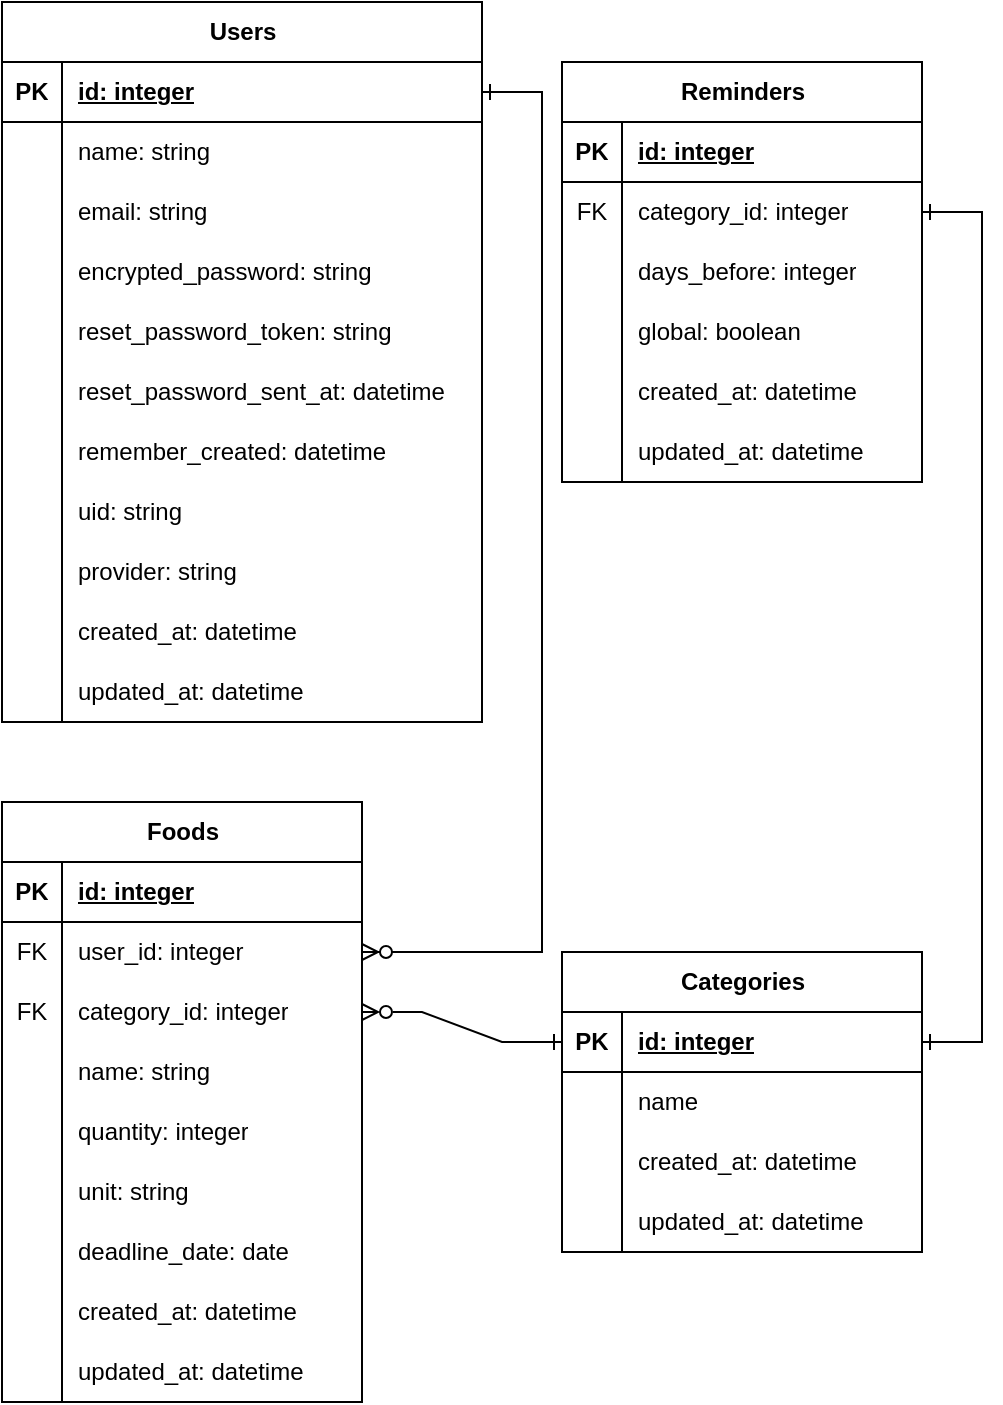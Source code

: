 <mxfile version="27.1.6">
  <diagram name="ページ1" id="H1_bVXL4hFwsLrbUts7x">
    <mxGraphModel dx="512" dy="561" grid="1" gridSize="10" guides="1" tooltips="1" connect="1" arrows="1" fold="1" page="1" pageScale="1" pageWidth="827" pageHeight="1169" math="0" shadow="0">
      <root>
        <mxCell id="0" />
        <mxCell id="1" parent="0" />
        <mxCell id="9xjJMInM0vLjps5JcboT-1" value="Users" style="shape=table;startSize=30;container=1;collapsible=1;childLayout=tableLayout;fixedRows=1;rowLines=0;fontStyle=1;align=center;resizeLast=1;html=1;" vertex="1" parent="1">
          <mxGeometry x="120" y="20" width="240" height="360" as="geometry" />
        </mxCell>
        <mxCell id="9xjJMInM0vLjps5JcboT-2" value="" style="shape=tableRow;horizontal=0;startSize=0;swimlaneHead=0;swimlaneBody=0;fillColor=none;collapsible=0;dropTarget=0;points=[[0,0.5],[1,0.5]];portConstraint=eastwest;top=0;left=0;right=0;bottom=1;" vertex="1" parent="9xjJMInM0vLjps5JcboT-1">
          <mxGeometry y="30" width="240" height="30" as="geometry" />
        </mxCell>
        <mxCell id="9xjJMInM0vLjps5JcboT-3" value="PK" style="shape=partialRectangle;connectable=0;fillColor=none;top=0;left=0;bottom=0;right=0;fontStyle=1;overflow=hidden;whiteSpace=wrap;html=1;" vertex="1" parent="9xjJMInM0vLjps5JcboT-2">
          <mxGeometry width="30" height="30" as="geometry">
            <mxRectangle width="30" height="30" as="alternateBounds" />
          </mxGeometry>
        </mxCell>
        <mxCell id="9xjJMInM0vLjps5JcboT-4" value="&lt;font style=&quot;color: rgb(0, 0, 0);&quot;&gt;id: integer&lt;/font&gt;" style="shape=partialRectangle;connectable=0;fillColor=none;top=0;left=0;bottom=0;right=0;align=left;spacingLeft=6;fontStyle=5;overflow=hidden;whiteSpace=wrap;html=1;" vertex="1" parent="9xjJMInM0vLjps5JcboT-2">
          <mxGeometry x="30" width="210" height="30" as="geometry">
            <mxRectangle width="210" height="30" as="alternateBounds" />
          </mxGeometry>
        </mxCell>
        <mxCell id="9xjJMInM0vLjps5JcboT-5" value="" style="shape=tableRow;horizontal=0;startSize=0;swimlaneHead=0;swimlaneBody=0;fillColor=none;collapsible=0;dropTarget=0;points=[[0,0.5],[1,0.5]];portConstraint=eastwest;top=0;left=0;right=0;bottom=0;" vertex="1" parent="9xjJMInM0vLjps5JcboT-1">
          <mxGeometry y="60" width="240" height="30" as="geometry" />
        </mxCell>
        <mxCell id="9xjJMInM0vLjps5JcboT-6" value="" style="shape=partialRectangle;connectable=0;fillColor=none;top=0;left=0;bottom=0;right=0;editable=1;overflow=hidden;whiteSpace=wrap;html=1;" vertex="1" parent="9xjJMInM0vLjps5JcboT-5">
          <mxGeometry width="30" height="30" as="geometry">
            <mxRectangle width="30" height="30" as="alternateBounds" />
          </mxGeometry>
        </mxCell>
        <mxCell id="9xjJMInM0vLjps5JcboT-7" value="name: string" style="shape=partialRectangle;connectable=0;fillColor=none;top=0;left=0;bottom=0;right=0;align=left;spacingLeft=6;overflow=hidden;whiteSpace=wrap;html=1;" vertex="1" parent="9xjJMInM0vLjps5JcboT-5">
          <mxGeometry x="30" width="210" height="30" as="geometry">
            <mxRectangle width="210" height="30" as="alternateBounds" />
          </mxGeometry>
        </mxCell>
        <mxCell id="9xjJMInM0vLjps5JcboT-8" value="" style="shape=tableRow;horizontal=0;startSize=0;swimlaneHead=0;swimlaneBody=0;fillColor=none;collapsible=0;dropTarget=0;points=[[0,0.5],[1,0.5]];portConstraint=eastwest;top=0;left=0;right=0;bottom=0;" vertex="1" parent="9xjJMInM0vLjps5JcboT-1">
          <mxGeometry y="90" width="240" height="30" as="geometry" />
        </mxCell>
        <mxCell id="9xjJMInM0vLjps5JcboT-9" value="" style="shape=partialRectangle;connectable=0;fillColor=none;top=0;left=0;bottom=0;right=0;editable=1;overflow=hidden;whiteSpace=wrap;html=1;" vertex="1" parent="9xjJMInM0vLjps5JcboT-8">
          <mxGeometry width="30" height="30" as="geometry">
            <mxRectangle width="30" height="30" as="alternateBounds" />
          </mxGeometry>
        </mxCell>
        <mxCell id="9xjJMInM0vLjps5JcboT-10" value="email: string" style="shape=partialRectangle;connectable=0;fillColor=none;top=0;left=0;bottom=0;right=0;align=left;spacingLeft=6;overflow=hidden;whiteSpace=wrap;html=1;" vertex="1" parent="9xjJMInM0vLjps5JcboT-8">
          <mxGeometry x="30" width="210" height="30" as="geometry">
            <mxRectangle width="210" height="30" as="alternateBounds" />
          </mxGeometry>
        </mxCell>
        <mxCell id="9xjJMInM0vLjps5JcboT-11" value="" style="shape=tableRow;horizontal=0;startSize=0;swimlaneHead=0;swimlaneBody=0;fillColor=none;collapsible=0;dropTarget=0;points=[[0,0.5],[1,0.5]];portConstraint=eastwest;top=0;left=0;right=0;bottom=0;" vertex="1" parent="9xjJMInM0vLjps5JcboT-1">
          <mxGeometry y="120" width="240" height="30" as="geometry" />
        </mxCell>
        <mxCell id="9xjJMInM0vLjps5JcboT-12" value="" style="shape=partialRectangle;connectable=0;fillColor=none;top=0;left=0;bottom=0;right=0;editable=1;overflow=hidden;whiteSpace=wrap;html=1;" vertex="1" parent="9xjJMInM0vLjps5JcboT-11">
          <mxGeometry width="30" height="30" as="geometry">
            <mxRectangle width="30" height="30" as="alternateBounds" />
          </mxGeometry>
        </mxCell>
        <mxCell id="9xjJMInM0vLjps5JcboT-13" value="encrypted_password: string" style="shape=partialRectangle;connectable=0;fillColor=none;top=0;left=0;bottom=0;right=0;align=left;spacingLeft=6;overflow=hidden;whiteSpace=wrap;html=1;" vertex="1" parent="9xjJMInM0vLjps5JcboT-11">
          <mxGeometry x="30" width="210" height="30" as="geometry">
            <mxRectangle width="210" height="30" as="alternateBounds" />
          </mxGeometry>
        </mxCell>
        <mxCell id="9xjJMInM0vLjps5JcboT-14" value="" style="shape=tableRow;horizontal=0;startSize=0;swimlaneHead=0;swimlaneBody=0;fillColor=none;collapsible=0;dropTarget=0;points=[[0,0.5],[1,0.5]];portConstraint=eastwest;top=0;left=0;right=0;bottom=0;" vertex="1" parent="9xjJMInM0vLjps5JcboT-1">
          <mxGeometry y="150" width="240" height="30" as="geometry" />
        </mxCell>
        <mxCell id="9xjJMInM0vLjps5JcboT-15" value="" style="shape=partialRectangle;connectable=0;fillColor=none;top=0;left=0;bottom=0;right=0;editable=1;overflow=hidden;whiteSpace=wrap;html=1;" vertex="1" parent="9xjJMInM0vLjps5JcboT-14">
          <mxGeometry width="30" height="30" as="geometry">
            <mxRectangle width="30" height="30" as="alternateBounds" />
          </mxGeometry>
        </mxCell>
        <mxCell id="9xjJMInM0vLjps5JcboT-16" value="&lt;span style=&quot;background-color: transparent; color: light-dark(rgb(0, 0, 0), rgb(255, 255, 255));&quot;&gt;reset_password_token: string&lt;/span&gt;" style="shape=partialRectangle;connectable=0;fillColor=none;top=0;left=0;bottom=0;right=0;align=left;spacingLeft=6;overflow=hidden;whiteSpace=wrap;html=1;" vertex="1" parent="9xjJMInM0vLjps5JcboT-14">
          <mxGeometry x="30" width="210" height="30" as="geometry">
            <mxRectangle width="210" height="30" as="alternateBounds" />
          </mxGeometry>
        </mxCell>
        <mxCell id="9xjJMInM0vLjps5JcboT-19" value="" style="shape=tableRow;horizontal=0;startSize=0;swimlaneHead=0;swimlaneBody=0;fillColor=none;collapsible=0;dropTarget=0;points=[[0,0.5],[1,0.5]];portConstraint=eastwest;top=0;left=0;right=0;bottom=0;" vertex="1" parent="9xjJMInM0vLjps5JcboT-1">
          <mxGeometry y="180" width="240" height="30" as="geometry" />
        </mxCell>
        <mxCell id="9xjJMInM0vLjps5JcboT-20" value="" style="shape=partialRectangle;connectable=0;fillColor=none;top=0;left=0;bottom=0;right=0;editable=1;overflow=hidden;whiteSpace=wrap;html=1;" vertex="1" parent="9xjJMInM0vLjps5JcboT-19">
          <mxGeometry width="30" height="30" as="geometry">
            <mxRectangle width="30" height="30" as="alternateBounds" />
          </mxGeometry>
        </mxCell>
        <mxCell id="9xjJMInM0vLjps5JcboT-21" value="reset_password_sent_at: datetime" style="shape=partialRectangle;connectable=0;fillColor=none;top=0;left=0;bottom=0;right=0;align=left;spacingLeft=6;overflow=hidden;whiteSpace=wrap;html=1;" vertex="1" parent="9xjJMInM0vLjps5JcboT-19">
          <mxGeometry x="30" width="210" height="30" as="geometry">
            <mxRectangle width="210" height="30" as="alternateBounds" />
          </mxGeometry>
        </mxCell>
        <mxCell id="9xjJMInM0vLjps5JcboT-22" value="" style="shape=tableRow;horizontal=0;startSize=0;swimlaneHead=0;swimlaneBody=0;fillColor=none;collapsible=0;dropTarget=0;points=[[0,0.5],[1,0.5]];portConstraint=eastwest;top=0;left=0;right=0;bottom=0;" vertex="1" parent="9xjJMInM0vLjps5JcboT-1">
          <mxGeometry y="210" width="240" height="30" as="geometry" />
        </mxCell>
        <mxCell id="9xjJMInM0vLjps5JcboT-23" value="" style="shape=partialRectangle;connectable=0;fillColor=none;top=0;left=0;bottom=0;right=0;editable=1;overflow=hidden;whiteSpace=wrap;html=1;" vertex="1" parent="9xjJMInM0vLjps5JcboT-22">
          <mxGeometry width="30" height="30" as="geometry">
            <mxRectangle width="30" height="30" as="alternateBounds" />
          </mxGeometry>
        </mxCell>
        <mxCell id="9xjJMInM0vLjps5JcboT-24" value="remember_created: datetime" style="shape=partialRectangle;connectable=0;fillColor=none;top=0;left=0;bottom=0;right=0;align=left;spacingLeft=6;overflow=hidden;whiteSpace=wrap;html=1;" vertex="1" parent="9xjJMInM0vLjps5JcboT-22">
          <mxGeometry x="30" width="210" height="30" as="geometry">
            <mxRectangle width="210" height="30" as="alternateBounds" />
          </mxGeometry>
        </mxCell>
        <mxCell id="9xjJMInM0vLjps5JcboT-130" value="" style="shape=tableRow;horizontal=0;startSize=0;swimlaneHead=0;swimlaneBody=0;fillColor=none;collapsible=0;dropTarget=0;points=[[0,0.5],[1,0.5]];portConstraint=eastwest;top=0;left=0;right=0;bottom=0;" vertex="1" parent="9xjJMInM0vLjps5JcboT-1">
          <mxGeometry y="240" width="240" height="30" as="geometry" />
        </mxCell>
        <mxCell id="9xjJMInM0vLjps5JcboT-131" value="" style="shape=partialRectangle;connectable=0;fillColor=none;top=0;left=0;bottom=0;right=0;editable=1;overflow=hidden;whiteSpace=wrap;html=1;" vertex="1" parent="9xjJMInM0vLjps5JcboT-130">
          <mxGeometry width="30" height="30" as="geometry">
            <mxRectangle width="30" height="30" as="alternateBounds" />
          </mxGeometry>
        </mxCell>
        <mxCell id="9xjJMInM0vLjps5JcboT-132" value="uid: string" style="shape=partialRectangle;connectable=0;fillColor=none;top=0;left=0;bottom=0;right=0;align=left;spacingLeft=6;overflow=hidden;whiteSpace=wrap;html=1;" vertex="1" parent="9xjJMInM0vLjps5JcboT-130">
          <mxGeometry x="30" width="210" height="30" as="geometry">
            <mxRectangle width="210" height="30" as="alternateBounds" />
          </mxGeometry>
        </mxCell>
        <mxCell id="9xjJMInM0vLjps5JcboT-133" value="" style="shape=tableRow;horizontal=0;startSize=0;swimlaneHead=0;swimlaneBody=0;fillColor=none;collapsible=0;dropTarget=0;points=[[0,0.5],[1,0.5]];portConstraint=eastwest;top=0;left=0;right=0;bottom=0;" vertex="1" parent="9xjJMInM0vLjps5JcboT-1">
          <mxGeometry y="270" width="240" height="30" as="geometry" />
        </mxCell>
        <mxCell id="9xjJMInM0vLjps5JcboT-134" value="" style="shape=partialRectangle;connectable=0;fillColor=none;top=0;left=0;bottom=0;right=0;editable=1;overflow=hidden;whiteSpace=wrap;html=1;" vertex="1" parent="9xjJMInM0vLjps5JcboT-133">
          <mxGeometry width="30" height="30" as="geometry">
            <mxRectangle width="30" height="30" as="alternateBounds" />
          </mxGeometry>
        </mxCell>
        <mxCell id="9xjJMInM0vLjps5JcboT-135" value="provider: string" style="shape=partialRectangle;connectable=0;fillColor=none;top=0;left=0;bottom=0;right=0;align=left;spacingLeft=6;overflow=hidden;whiteSpace=wrap;html=1;" vertex="1" parent="9xjJMInM0vLjps5JcboT-133">
          <mxGeometry x="30" width="210" height="30" as="geometry">
            <mxRectangle width="210" height="30" as="alternateBounds" />
          </mxGeometry>
        </mxCell>
        <mxCell id="9xjJMInM0vLjps5JcboT-136" style="edgeStyle=orthogonalEdgeStyle;rounded=0;orthogonalLoop=1;jettySize=auto;html=1;exitX=1;exitY=0.5;exitDx=0;exitDy=0;" edge="1" parent="9xjJMInM0vLjps5JcboT-1" source="9xjJMInM0vLjps5JcboT-130" target="9xjJMInM0vLjps5JcboT-130">
          <mxGeometry relative="1" as="geometry" />
        </mxCell>
        <mxCell id="9xjJMInM0vLjps5JcboT-166" value="" style="shape=tableRow;horizontal=0;startSize=0;swimlaneHead=0;swimlaneBody=0;fillColor=none;collapsible=0;dropTarget=0;points=[[0,0.5],[1,0.5]];portConstraint=eastwest;top=0;left=0;right=0;bottom=0;" vertex="1" parent="9xjJMInM0vLjps5JcboT-1">
          <mxGeometry y="300" width="240" height="30" as="geometry" />
        </mxCell>
        <mxCell id="9xjJMInM0vLjps5JcboT-167" value="" style="shape=partialRectangle;connectable=0;fillColor=none;top=0;left=0;bottom=0;right=0;editable=1;overflow=hidden;whiteSpace=wrap;html=1;" vertex="1" parent="9xjJMInM0vLjps5JcboT-166">
          <mxGeometry width="30" height="30" as="geometry">
            <mxRectangle width="30" height="30" as="alternateBounds" />
          </mxGeometry>
        </mxCell>
        <mxCell id="9xjJMInM0vLjps5JcboT-168" value="created_at: datetime" style="shape=partialRectangle;connectable=0;fillColor=none;top=0;left=0;bottom=0;right=0;align=left;spacingLeft=6;overflow=hidden;whiteSpace=wrap;html=1;" vertex="1" parent="9xjJMInM0vLjps5JcboT-166">
          <mxGeometry x="30" width="210" height="30" as="geometry">
            <mxRectangle width="210" height="30" as="alternateBounds" />
          </mxGeometry>
        </mxCell>
        <mxCell id="9xjJMInM0vLjps5JcboT-169" value="" style="shape=tableRow;horizontal=0;startSize=0;swimlaneHead=0;swimlaneBody=0;fillColor=none;collapsible=0;dropTarget=0;points=[[0,0.5],[1,0.5]];portConstraint=eastwest;top=0;left=0;right=0;bottom=0;" vertex="1" parent="9xjJMInM0vLjps5JcboT-1">
          <mxGeometry y="330" width="240" height="30" as="geometry" />
        </mxCell>
        <mxCell id="9xjJMInM0vLjps5JcboT-170" value="" style="shape=partialRectangle;connectable=0;fillColor=none;top=0;left=0;bottom=0;right=0;editable=1;overflow=hidden;whiteSpace=wrap;html=1;" vertex="1" parent="9xjJMInM0vLjps5JcboT-169">
          <mxGeometry width="30" height="30" as="geometry">
            <mxRectangle width="30" height="30" as="alternateBounds" />
          </mxGeometry>
        </mxCell>
        <mxCell id="9xjJMInM0vLjps5JcboT-171" value="updated_at: datetime" style="shape=partialRectangle;connectable=0;fillColor=none;top=0;left=0;bottom=0;right=0;align=left;spacingLeft=6;overflow=hidden;whiteSpace=wrap;html=1;" vertex="1" parent="9xjJMInM0vLjps5JcboT-169">
          <mxGeometry x="30" width="210" height="30" as="geometry">
            <mxRectangle width="210" height="30" as="alternateBounds" />
          </mxGeometry>
        </mxCell>
        <mxCell id="9xjJMInM0vLjps5JcboT-25" value="Foods" style="shape=table;startSize=30;container=1;collapsible=1;childLayout=tableLayout;fixedRows=1;rowLines=0;fontStyle=1;align=center;resizeLast=1;html=1;" vertex="1" parent="1">
          <mxGeometry x="120" y="420" width="180" height="300" as="geometry" />
        </mxCell>
        <mxCell id="9xjJMInM0vLjps5JcboT-26" value="" style="shape=tableRow;horizontal=0;startSize=0;swimlaneHead=0;swimlaneBody=0;fillColor=none;collapsible=0;dropTarget=0;points=[[0,0.5],[1,0.5]];portConstraint=eastwest;top=0;left=0;right=0;bottom=1;" vertex="1" parent="9xjJMInM0vLjps5JcboT-25">
          <mxGeometry y="30" width="180" height="30" as="geometry" />
        </mxCell>
        <mxCell id="9xjJMInM0vLjps5JcboT-27" value="PK" style="shape=partialRectangle;connectable=0;fillColor=none;top=0;left=0;bottom=0;right=0;fontStyle=1;overflow=hidden;whiteSpace=wrap;html=1;" vertex="1" parent="9xjJMInM0vLjps5JcboT-26">
          <mxGeometry width="30" height="30" as="geometry">
            <mxRectangle width="30" height="30" as="alternateBounds" />
          </mxGeometry>
        </mxCell>
        <mxCell id="9xjJMInM0vLjps5JcboT-28" value="id: integer" style="shape=partialRectangle;connectable=0;fillColor=none;top=0;left=0;bottom=0;right=0;align=left;spacingLeft=6;fontStyle=5;overflow=hidden;whiteSpace=wrap;html=1;" vertex="1" parent="9xjJMInM0vLjps5JcboT-26">
          <mxGeometry x="30" width="150" height="30" as="geometry">
            <mxRectangle width="150" height="30" as="alternateBounds" />
          </mxGeometry>
        </mxCell>
        <mxCell id="9xjJMInM0vLjps5JcboT-29" value="" style="shape=tableRow;horizontal=0;startSize=0;swimlaneHead=0;swimlaneBody=0;fillColor=none;collapsible=0;dropTarget=0;points=[[0,0.5],[1,0.5]];portConstraint=eastwest;top=0;left=0;right=0;bottom=0;" vertex="1" parent="9xjJMInM0vLjps5JcboT-25">
          <mxGeometry y="60" width="180" height="30" as="geometry" />
        </mxCell>
        <mxCell id="9xjJMInM0vLjps5JcboT-30" value="FK" style="shape=partialRectangle;connectable=0;fillColor=none;top=0;left=0;bottom=0;right=0;editable=1;overflow=hidden;whiteSpace=wrap;html=1;" vertex="1" parent="9xjJMInM0vLjps5JcboT-29">
          <mxGeometry width="30" height="30" as="geometry">
            <mxRectangle width="30" height="30" as="alternateBounds" />
          </mxGeometry>
        </mxCell>
        <mxCell id="9xjJMInM0vLjps5JcboT-31" value="user_id: integer" style="shape=partialRectangle;connectable=0;fillColor=none;top=0;left=0;bottom=0;right=0;align=left;spacingLeft=6;overflow=hidden;whiteSpace=wrap;html=1;" vertex="1" parent="9xjJMInM0vLjps5JcboT-29">
          <mxGeometry x="30" width="150" height="30" as="geometry">
            <mxRectangle width="150" height="30" as="alternateBounds" />
          </mxGeometry>
        </mxCell>
        <mxCell id="9xjJMInM0vLjps5JcboT-32" value="" style="shape=tableRow;horizontal=0;startSize=0;swimlaneHead=0;swimlaneBody=0;fillColor=none;collapsible=0;dropTarget=0;points=[[0,0.5],[1,0.5]];portConstraint=eastwest;top=0;left=0;right=0;bottom=0;" vertex="1" parent="9xjJMInM0vLjps5JcboT-25">
          <mxGeometry y="90" width="180" height="30" as="geometry" />
        </mxCell>
        <mxCell id="9xjJMInM0vLjps5JcboT-33" value="FK" style="shape=partialRectangle;connectable=0;fillColor=none;top=0;left=0;bottom=0;right=0;editable=1;overflow=hidden;whiteSpace=wrap;html=1;" vertex="1" parent="9xjJMInM0vLjps5JcboT-32">
          <mxGeometry width="30" height="30" as="geometry">
            <mxRectangle width="30" height="30" as="alternateBounds" />
          </mxGeometry>
        </mxCell>
        <mxCell id="9xjJMInM0vLjps5JcboT-34" value="category_id: integer" style="shape=partialRectangle;connectable=0;fillColor=none;top=0;left=0;bottom=0;right=0;align=left;spacingLeft=6;overflow=hidden;whiteSpace=wrap;html=1;" vertex="1" parent="9xjJMInM0vLjps5JcboT-32">
          <mxGeometry x="30" width="150" height="30" as="geometry">
            <mxRectangle width="150" height="30" as="alternateBounds" />
          </mxGeometry>
        </mxCell>
        <mxCell id="9xjJMInM0vLjps5JcboT-35" value="" style="shape=tableRow;horizontal=0;startSize=0;swimlaneHead=0;swimlaneBody=0;fillColor=none;collapsible=0;dropTarget=0;points=[[0,0.5],[1,0.5]];portConstraint=eastwest;top=0;left=0;right=0;bottom=0;" vertex="1" parent="9xjJMInM0vLjps5JcboT-25">
          <mxGeometry y="120" width="180" height="30" as="geometry" />
        </mxCell>
        <mxCell id="9xjJMInM0vLjps5JcboT-36" value="" style="shape=partialRectangle;connectable=0;fillColor=none;top=0;left=0;bottom=0;right=0;editable=1;overflow=hidden;whiteSpace=wrap;html=1;" vertex="1" parent="9xjJMInM0vLjps5JcboT-35">
          <mxGeometry width="30" height="30" as="geometry">
            <mxRectangle width="30" height="30" as="alternateBounds" />
          </mxGeometry>
        </mxCell>
        <mxCell id="9xjJMInM0vLjps5JcboT-37" value="name: string" style="shape=partialRectangle;connectable=0;fillColor=none;top=0;left=0;bottom=0;right=0;align=left;spacingLeft=6;overflow=hidden;whiteSpace=wrap;html=1;" vertex="1" parent="9xjJMInM0vLjps5JcboT-35">
          <mxGeometry x="30" width="150" height="30" as="geometry">
            <mxRectangle width="150" height="30" as="alternateBounds" />
          </mxGeometry>
        </mxCell>
        <mxCell id="9xjJMInM0vLjps5JcboT-38" value="" style="shape=tableRow;horizontal=0;startSize=0;swimlaneHead=0;swimlaneBody=0;fillColor=none;collapsible=0;dropTarget=0;points=[[0,0.5],[1,0.5]];portConstraint=eastwest;top=0;left=0;right=0;bottom=0;" vertex="1" parent="9xjJMInM0vLjps5JcboT-25">
          <mxGeometry y="150" width="180" height="30" as="geometry" />
        </mxCell>
        <mxCell id="9xjJMInM0vLjps5JcboT-39" value="" style="shape=partialRectangle;connectable=0;fillColor=none;top=0;left=0;bottom=0;right=0;editable=1;overflow=hidden;whiteSpace=wrap;html=1;" vertex="1" parent="9xjJMInM0vLjps5JcboT-38">
          <mxGeometry width="30" height="30" as="geometry">
            <mxRectangle width="30" height="30" as="alternateBounds" />
          </mxGeometry>
        </mxCell>
        <mxCell id="9xjJMInM0vLjps5JcboT-40" value="quantity: integer" style="shape=partialRectangle;connectable=0;fillColor=none;top=0;left=0;bottom=0;right=0;align=left;spacingLeft=6;overflow=hidden;whiteSpace=wrap;html=1;" vertex="1" parent="9xjJMInM0vLjps5JcboT-38">
          <mxGeometry x="30" width="150" height="30" as="geometry">
            <mxRectangle width="150" height="30" as="alternateBounds" />
          </mxGeometry>
        </mxCell>
        <mxCell id="9xjJMInM0vLjps5JcboT-41" value="" style="shape=tableRow;horizontal=0;startSize=0;swimlaneHead=0;swimlaneBody=0;fillColor=none;collapsible=0;dropTarget=0;points=[[0,0.5],[1,0.5]];portConstraint=eastwest;top=0;left=0;right=0;bottom=0;" vertex="1" parent="9xjJMInM0vLjps5JcboT-25">
          <mxGeometry y="180" width="180" height="30" as="geometry" />
        </mxCell>
        <mxCell id="9xjJMInM0vLjps5JcboT-42" value="" style="shape=partialRectangle;connectable=0;fillColor=none;top=0;left=0;bottom=0;right=0;editable=1;overflow=hidden;whiteSpace=wrap;html=1;" vertex="1" parent="9xjJMInM0vLjps5JcboT-41">
          <mxGeometry width="30" height="30" as="geometry">
            <mxRectangle width="30" height="30" as="alternateBounds" />
          </mxGeometry>
        </mxCell>
        <mxCell id="9xjJMInM0vLjps5JcboT-43" value="unit: string" style="shape=partialRectangle;connectable=0;fillColor=none;top=0;left=0;bottom=0;right=0;align=left;spacingLeft=6;overflow=hidden;whiteSpace=wrap;html=1;" vertex="1" parent="9xjJMInM0vLjps5JcboT-41">
          <mxGeometry x="30" width="150" height="30" as="geometry">
            <mxRectangle width="150" height="30" as="alternateBounds" />
          </mxGeometry>
        </mxCell>
        <mxCell id="9xjJMInM0vLjps5JcboT-44" value="" style="shape=tableRow;horizontal=0;startSize=0;swimlaneHead=0;swimlaneBody=0;fillColor=none;collapsible=0;dropTarget=0;points=[[0,0.5],[1,0.5]];portConstraint=eastwest;top=0;left=0;right=0;bottom=0;" vertex="1" parent="9xjJMInM0vLjps5JcboT-25">
          <mxGeometry y="210" width="180" height="30" as="geometry" />
        </mxCell>
        <mxCell id="9xjJMInM0vLjps5JcboT-45" value="" style="shape=partialRectangle;connectable=0;fillColor=none;top=0;left=0;bottom=0;right=0;editable=1;overflow=hidden;whiteSpace=wrap;html=1;" vertex="1" parent="9xjJMInM0vLjps5JcboT-44">
          <mxGeometry width="30" height="30" as="geometry">
            <mxRectangle width="30" height="30" as="alternateBounds" />
          </mxGeometry>
        </mxCell>
        <mxCell id="9xjJMInM0vLjps5JcboT-46" value="deadline_date: date" style="shape=partialRectangle;connectable=0;fillColor=none;top=0;left=0;bottom=0;right=0;align=left;spacingLeft=6;overflow=hidden;whiteSpace=wrap;html=1;" vertex="1" parent="9xjJMInM0vLjps5JcboT-44">
          <mxGeometry x="30" width="150" height="30" as="geometry">
            <mxRectangle width="150" height="30" as="alternateBounds" />
          </mxGeometry>
        </mxCell>
        <mxCell id="9xjJMInM0vLjps5JcboT-47" value="" style="shape=tableRow;horizontal=0;startSize=0;swimlaneHead=0;swimlaneBody=0;fillColor=none;collapsible=0;dropTarget=0;points=[[0,0.5],[1,0.5]];portConstraint=eastwest;top=0;left=0;right=0;bottom=0;" vertex="1" parent="9xjJMInM0vLjps5JcboT-25">
          <mxGeometry y="240" width="180" height="30" as="geometry" />
        </mxCell>
        <mxCell id="9xjJMInM0vLjps5JcboT-48" value="" style="shape=partialRectangle;connectable=0;fillColor=none;top=0;left=0;bottom=0;right=0;editable=1;overflow=hidden;whiteSpace=wrap;html=1;" vertex="1" parent="9xjJMInM0vLjps5JcboT-47">
          <mxGeometry width="30" height="30" as="geometry">
            <mxRectangle width="30" height="30" as="alternateBounds" />
          </mxGeometry>
        </mxCell>
        <mxCell id="9xjJMInM0vLjps5JcboT-49" value="created_at: datetime" style="shape=partialRectangle;connectable=0;fillColor=none;top=0;left=0;bottom=0;right=0;align=left;spacingLeft=6;overflow=hidden;whiteSpace=wrap;html=1;" vertex="1" parent="9xjJMInM0vLjps5JcboT-47">
          <mxGeometry x="30" width="150" height="30" as="geometry">
            <mxRectangle width="150" height="30" as="alternateBounds" />
          </mxGeometry>
        </mxCell>
        <mxCell id="9xjJMInM0vLjps5JcboT-50" value="" style="shape=tableRow;horizontal=0;startSize=0;swimlaneHead=0;swimlaneBody=0;fillColor=none;collapsible=0;dropTarget=0;points=[[0,0.5],[1,0.5]];portConstraint=eastwest;top=0;left=0;right=0;bottom=0;" vertex="1" parent="9xjJMInM0vLjps5JcboT-25">
          <mxGeometry y="270" width="180" height="30" as="geometry" />
        </mxCell>
        <mxCell id="9xjJMInM0vLjps5JcboT-51" value="" style="shape=partialRectangle;connectable=0;fillColor=none;top=0;left=0;bottom=0;right=0;editable=1;overflow=hidden;whiteSpace=wrap;html=1;" vertex="1" parent="9xjJMInM0vLjps5JcboT-50">
          <mxGeometry width="30" height="30" as="geometry">
            <mxRectangle width="30" height="30" as="alternateBounds" />
          </mxGeometry>
        </mxCell>
        <mxCell id="9xjJMInM0vLjps5JcboT-52" value="updated_at: datetime" style="shape=partialRectangle;connectable=0;fillColor=none;top=0;left=0;bottom=0;right=0;align=left;spacingLeft=6;overflow=hidden;whiteSpace=wrap;html=1;" vertex="1" parent="9xjJMInM0vLjps5JcboT-50">
          <mxGeometry x="30" width="150" height="30" as="geometry">
            <mxRectangle width="150" height="30" as="alternateBounds" />
          </mxGeometry>
        </mxCell>
        <mxCell id="9xjJMInM0vLjps5JcboT-56" value="Categories" style="shape=table;startSize=30;container=1;collapsible=1;childLayout=tableLayout;fixedRows=1;rowLines=0;fontStyle=1;align=center;resizeLast=1;html=1;" vertex="1" parent="1">
          <mxGeometry x="400" y="495" width="180" height="150" as="geometry" />
        </mxCell>
        <mxCell id="9xjJMInM0vLjps5JcboT-57" value="" style="shape=tableRow;horizontal=0;startSize=0;swimlaneHead=0;swimlaneBody=0;fillColor=none;collapsible=0;dropTarget=0;points=[[0,0.5],[1,0.5]];portConstraint=eastwest;top=0;left=0;right=0;bottom=1;" vertex="1" parent="9xjJMInM0vLjps5JcboT-56">
          <mxGeometry y="30" width="180" height="30" as="geometry" />
        </mxCell>
        <mxCell id="9xjJMInM0vLjps5JcboT-58" value="PK" style="shape=partialRectangle;connectable=0;fillColor=none;top=0;left=0;bottom=0;right=0;fontStyle=1;overflow=hidden;whiteSpace=wrap;html=1;" vertex="1" parent="9xjJMInM0vLjps5JcboT-57">
          <mxGeometry width="30" height="30" as="geometry">
            <mxRectangle width="30" height="30" as="alternateBounds" />
          </mxGeometry>
        </mxCell>
        <mxCell id="9xjJMInM0vLjps5JcboT-59" value="id: integer" style="shape=partialRectangle;connectable=0;fillColor=none;top=0;left=0;bottom=0;right=0;align=left;spacingLeft=6;fontStyle=5;overflow=hidden;whiteSpace=wrap;html=1;" vertex="1" parent="9xjJMInM0vLjps5JcboT-57">
          <mxGeometry x="30" width="150" height="30" as="geometry">
            <mxRectangle width="150" height="30" as="alternateBounds" />
          </mxGeometry>
        </mxCell>
        <mxCell id="9xjJMInM0vLjps5JcboT-63" value="" style="shape=tableRow;horizontal=0;startSize=0;swimlaneHead=0;swimlaneBody=0;fillColor=none;collapsible=0;dropTarget=0;points=[[0,0.5],[1,0.5]];portConstraint=eastwest;top=0;left=0;right=0;bottom=0;" vertex="1" parent="9xjJMInM0vLjps5JcboT-56">
          <mxGeometry y="60" width="180" height="30" as="geometry" />
        </mxCell>
        <mxCell id="9xjJMInM0vLjps5JcboT-64" value="" style="shape=partialRectangle;connectable=0;fillColor=none;top=0;left=0;bottom=0;right=0;editable=1;overflow=hidden;whiteSpace=wrap;html=1;" vertex="1" parent="9xjJMInM0vLjps5JcboT-63">
          <mxGeometry width="30" height="30" as="geometry">
            <mxRectangle width="30" height="30" as="alternateBounds" />
          </mxGeometry>
        </mxCell>
        <mxCell id="9xjJMInM0vLjps5JcboT-65" value="name" style="shape=partialRectangle;connectable=0;fillColor=none;top=0;left=0;bottom=0;right=0;align=left;spacingLeft=6;overflow=hidden;whiteSpace=wrap;html=1;" vertex="1" parent="9xjJMInM0vLjps5JcboT-63">
          <mxGeometry x="30" width="150" height="30" as="geometry">
            <mxRectangle width="150" height="30" as="alternateBounds" />
          </mxGeometry>
        </mxCell>
        <mxCell id="9xjJMInM0vLjps5JcboT-66" value="" style="shape=tableRow;horizontal=0;startSize=0;swimlaneHead=0;swimlaneBody=0;fillColor=none;collapsible=0;dropTarget=0;points=[[0,0.5],[1,0.5]];portConstraint=eastwest;top=0;left=0;right=0;bottom=0;" vertex="1" parent="9xjJMInM0vLjps5JcboT-56">
          <mxGeometry y="90" width="180" height="30" as="geometry" />
        </mxCell>
        <mxCell id="9xjJMInM0vLjps5JcboT-67" value="" style="shape=partialRectangle;connectable=0;fillColor=none;top=0;left=0;bottom=0;right=0;editable=1;overflow=hidden;whiteSpace=wrap;html=1;" vertex="1" parent="9xjJMInM0vLjps5JcboT-66">
          <mxGeometry width="30" height="30" as="geometry">
            <mxRectangle width="30" height="30" as="alternateBounds" />
          </mxGeometry>
        </mxCell>
        <mxCell id="9xjJMInM0vLjps5JcboT-68" value="created_at: datetime" style="shape=partialRectangle;connectable=0;fillColor=none;top=0;left=0;bottom=0;right=0;align=left;spacingLeft=6;overflow=hidden;whiteSpace=wrap;html=1;" vertex="1" parent="9xjJMInM0vLjps5JcboT-66">
          <mxGeometry x="30" width="150" height="30" as="geometry">
            <mxRectangle width="150" height="30" as="alternateBounds" />
          </mxGeometry>
        </mxCell>
        <mxCell id="9xjJMInM0vLjps5JcboT-69" value="" style="shape=tableRow;horizontal=0;startSize=0;swimlaneHead=0;swimlaneBody=0;fillColor=none;collapsible=0;dropTarget=0;points=[[0,0.5],[1,0.5]];portConstraint=eastwest;top=0;left=0;right=0;bottom=0;" vertex="1" parent="9xjJMInM0vLjps5JcboT-56">
          <mxGeometry y="120" width="180" height="30" as="geometry" />
        </mxCell>
        <mxCell id="9xjJMInM0vLjps5JcboT-70" value="" style="shape=partialRectangle;connectable=0;fillColor=none;top=0;left=0;bottom=0;right=0;editable=1;overflow=hidden;whiteSpace=wrap;html=1;" vertex="1" parent="9xjJMInM0vLjps5JcboT-69">
          <mxGeometry width="30" height="30" as="geometry">
            <mxRectangle width="30" height="30" as="alternateBounds" />
          </mxGeometry>
        </mxCell>
        <mxCell id="9xjJMInM0vLjps5JcboT-71" value="updated_at: datetime" style="shape=partialRectangle;connectable=0;fillColor=none;top=0;left=0;bottom=0;right=0;align=left;spacingLeft=6;overflow=hidden;whiteSpace=wrap;html=1;" vertex="1" parent="9xjJMInM0vLjps5JcboT-69">
          <mxGeometry x="30" width="150" height="30" as="geometry">
            <mxRectangle width="150" height="30" as="alternateBounds" />
          </mxGeometry>
        </mxCell>
        <mxCell id="9xjJMInM0vLjps5JcboT-72" value="Reminders" style="shape=table;startSize=30;container=1;collapsible=1;childLayout=tableLayout;fixedRows=1;rowLines=0;fontStyle=1;align=center;resizeLast=1;html=1;" vertex="1" parent="1">
          <mxGeometry x="400" y="50" width="180" height="210" as="geometry" />
        </mxCell>
        <mxCell id="9xjJMInM0vLjps5JcboT-73" value="" style="shape=tableRow;horizontal=0;startSize=0;swimlaneHead=0;swimlaneBody=0;fillColor=none;collapsible=0;dropTarget=0;points=[[0,0.5],[1,0.5]];portConstraint=eastwest;top=0;left=0;right=0;bottom=1;" vertex="1" parent="9xjJMInM0vLjps5JcboT-72">
          <mxGeometry y="30" width="180" height="30" as="geometry" />
        </mxCell>
        <mxCell id="9xjJMInM0vLjps5JcboT-74" value="PK" style="shape=partialRectangle;connectable=0;fillColor=none;top=0;left=0;bottom=0;right=0;fontStyle=1;overflow=hidden;whiteSpace=wrap;html=1;" vertex="1" parent="9xjJMInM0vLjps5JcboT-73">
          <mxGeometry width="30" height="30" as="geometry">
            <mxRectangle width="30" height="30" as="alternateBounds" />
          </mxGeometry>
        </mxCell>
        <mxCell id="9xjJMInM0vLjps5JcboT-75" value="id: integer" style="shape=partialRectangle;connectable=0;fillColor=none;top=0;left=0;bottom=0;right=0;align=left;spacingLeft=6;fontStyle=5;overflow=hidden;whiteSpace=wrap;html=1;" vertex="1" parent="9xjJMInM0vLjps5JcboT-73">
          <mxGeometry x="30" width="150" height="30" as="geometry">
            <mxRectangle width="150" height="30" as="alternateBounds" />
          </mxGeometry>
        </mxCell>
        <mxCell id="9xjJMInM0vLjps5JcboT-76" value="" style="shape=tableRow;horizontal=0;startSize=0;swimlaneHead=0;swimlaneBody=0;fillColor=none;collapsible=0;dropTarget=0;points=[[0,0.5],[1,0.5]];portConstraint=eastwest;top=0;left=0;right=0;bottom=0;" vertex="1" parent="9xjJMInM0vLjps5JcboT-72">
          <mxGeometry y="60" width="180" height="30" as="geometry" />
        </mxCell>
        <mxCell id="9xjJMInM0vLjps5JcboT-77" value="FK" style="shape=partialRectangle;connectable=0;fillColor=none;top=0;left=0;bottom=0;right=0;editable=1;overflow=hidden;whiteSpace=wrap;html=1;" vertex="1" parent="9xjJMInM0vLjps5JcboT-76">
          <mxGeometry width="30" height="30" as="geometry">
            <mxRectangle width="30" height="30" as="alternateBounds" />
          </mxGeometry>
        </mxCell>
        <mxCell id="9xjJMInM0vLjps5JcboT-78" value="category_id: integer" style="shape=partialRectangle;connectable=0;fillColor=none;top=0;left=0;bottom=0;right=0;align=left;spacingLeft=6;overflow=hidden;whiteSpace=wrap;html=1;" vertex="1" parent="9xjJMInM0vLjps5JcboT-76">
          <mxGeometry x="30" width="150" height="30" as="geometry">
            <mxRectangle width="150" height="30" as="alternateBounds" />
          </mxGeometry>
        </mxCell>
        <mxCell id="9xjJMInM0vLjps5JcboT-79" value="" style="shape=tableRow;horizontal=0;startSize=0;swimlaneHead=0;swimlaneBody=0;fillColor=none;collapsible=0;dropTarget=0;points=[[0,0.5],[1,0.5]];portConstraint=eastwest;top=0;left=0;right=0;bottom=0;" vertex="1" parent="9xjJMInM0vLjps5JcboT-72">
          <mxGeometry y="90" width="180" height="30" as="geometry" />
        </mxCell>
        <mxCell id="9xjJMInM0vLjps5JcboT-80" value="" style="shape=partialRectangle;connectable=0;fillColor=none;top=0;left=0;bottom=0;right=0;editable=1;overflow=hidden;whiteSpace=wrap;html=1;" vertex="1" parent="9xjJMInM0vLjps5JcboT-79">
          <mxGeometry width="30" height="30" as="geometry">
            <mxRectangle width="30" height="30" as="alternateBounds" />
          </mxGeometry>
        </mxCell>
        <mxCell id="9xjJMInM0vLjps5JcboT-81" value="days_before: integer" style="shape=partialRectangle;connectable=0;fillColor=none;top=0;left=0;bottom=0;right=0;align=left;spacingLeft=6;overflow=hidden;whiteSpace=wrap;html=1;" vertex="1" parent="9xjJMInM0vLjps5JcboT-79">
          <mxGeometry x="30" width="150" height="30" as="geometry">
            <mxRectangle width="150" height="30" as="alternateBounds" />
          </mxGeometry>
        </mxCell>
        <mxCell id="9xjJMInM0vLjps5JcboT-82" value="" style="shape=tableRow;horizontal=0;startSize=0;swimlaneHead=0;swimlaneBody=0;fillColor=none;collapsible=0;dropTarget=0;points=[[0,0.5],[1,0.5]];portConstraint=eastwest;top=0;left=0;right=0;bottom=0;" vertex="1" parent="9xjJMInM0vLjps5JcboT-72">
          <mxGeometry y="120" width="180" height="30" as="geometry" />
        </mxCell>
        <mxCell id="9xjJMInM0vLjps5JcboT-83" value="" style="shape=partialRectangle;connectable=0;fillColor=none;top=0;left=0;bottom=0;right=0;editable=1;overflow=hidden;whiteSpace=wrap;html=1;" vertex="1" parent="9xjJMInM0vLjps5JcboT-82">
          <mxGeometry width="30" height="30" as="geometry">
            <mxRectangle width="30" height="30" as="alternateBounds" />
          </mxGeometry>
        </mxCell>
        <mxCell id="9xjJMInM0vLjps5JcboT-84" value="global: boolean" style="shape=partialRectangle;connectable=0;fillColor=none;top=0;left=0;bottom=0;right=0;align=left;spacingLeft=6;overflow=hidden;whiteSpace=wrap;html=1;" vertex="1" parent="9xjJMInM0vLjps5JcboT-82">
          <mxGeometry x="30" width="150" height="30" as="geometry">
            <mxRectangle width="150" height="30" as="alternateBounds" />
          </mxGeometry>
        </mxCell>
        <mxCell id="9xjJMInM0vLjps5JcboT-85" value="" style="shape=tableRow;horizontal=0;startSize=0;swimlaneHead=0;swimlaneBody=0;fillColor=none;collapsible=0;dropTarget=0;points=[[0,0.5],[1,0.5]];portConstraint=eastwest;top=0;left=0;right=0;bottom=0;" vertex="1" parent="9xjJMInM0vLjps5JcboT-72">
          <mxGeometry y="150" width="180" height="30" as="geometry" />
        </mxCell>
        <mxCell id="9xjJMInM0vLjps5JcboT-86" value="" style="shape=partialRectangle;connectable=0;fillColor=none;top=0;left=0;bottom=0;right=0;editable=1;overflow=hidden;whiteSpace=wrap;html=1;" vertex="1" parent="9xjJMInM0vLjps5JcboT-85">
          <mxGeometry width="30" height="30" as="geometry">
            <mxRectangle width="30" height="30" as="alternateBounds" />
          </mxGeometry>
        </mxCell>
        <mxCell id="9xjJMInM0vLjps5JcboT-87" value="created_at: datetime" style="shape=partialRectangle;connectable=0;fillColor=none;top=0;left=0;bottom=0;right=0;align=left;spacingLeft=6;overflow=hidden;whiteSpace=wrap;html=1;" vertex="1" parent="9xjJMInM0vLjps5JcboT-85">
          <mxGeometry x="30" width="150" height="30" as="geometry">
            <mxRectangle width="150" height="30" as="alternateBounds" />
          </mxGeometry>
        </mxCell>
        <mxCell id="9xjJMInM0vLjps5JcboT-88" value="" style="shape=tableRow;horizontal=0;startSize=0;swimlaneHead=0;swimlaneBody=0;fillColor=none;collapsible=0;dropTarget=0;points=[[0,0.5],[1,0.5]];portConstraint=eastwest;top=0;left=0;right=0;bottom=0;" vertex="1" parent="9xjJMInM0vLjps5JcboT-72">
          <mxGeometry y="180" width="180" height="30" as="geometry" />
        </mxCell>
        <mxCell id="9xjJMInM0vLjps5JcboT-89" value="" style="shape=partialRectangle;connectable=0;fillColor=none;top=0;left=0;bottom=0;right=0;editable=1;overflow=hidden;whiteSpace=wrap;html=1;" vertex="1" parent="9xjJMInM0vLjps5JcboT-88">
          <mxGeometry width="30" height="30" as="geometry">
            <mxRectangle width="30" height="30" as="alternateBounds" />
          </mxGeometry>
        </mxCell>
        <mxCell id="9xjJMInM0vLjps5JcboT-90" value="updated_at: datetime" style="shape=partialRectangle;connectable=0;fillColor=none;top=0;left=0;bottom=0;right=0;align=left;spacingLeft=6;overflow=hidden;whiteSpace=wrap;html=1;" vertex="1" parent="9xjJMInM0vLjps5JcboT-88">
          <mxGeometry x="30" width="150" height="30" as="geometry">
            <mxRectangle width="150" height="30" as="alternateBounds" />
          </mxGeometry>
        </mxCell>
        <mxCell id="9xjJMInM0vLjps5JcboT-112" value="" style="edgeStyle=entityRelationEdgeStyle;fontSize=12;html=1;endArrow=ERone;endFill=0;rounded=0;entryX=0;entryY=0.5;entryDx=0;entryDy=0;startArrow=ERzeroToMany;startFill=0;exitX=1;exitY=0.5;exitDx=0;exitDy=0;" edge="1" parent="1" source="9xjJMInM0vLjps5JcboT-32" target="9xjJMInM0vLjps5JcboT-57">
          <mxGeometry width="100" height="100" relative="1" as="geometry">
            <mxPoint x="300" y="420" as="sourcePoint" />
            <mxPoint x="400" y="320" as="targetPoint" />
          </mxGeometry>
        </mxCell>
        <mxCell id="9xjJMInM0vLjps5JcboT-113" value="" style="edgeStyle=entityRelationEdgeStyle;fontSize=12;html=1;endArrow=ERone;endFill=1;rounded=0;entryX=1;entryY=0.5;entryDx=0;entryDy=0;startArrow=ERone;startFill=0;exitX=1;exitY=0.5;exitDx=0;exitDy=0;" edge="1" parent="1" source="9xjJMInM0vLjps5JcboT-76" target="9xjJMInM0vLjps5JcboT-57">
          <mxGeometry width="100" height="100" relative="1" as="geometry">
            <mxPoint x="580" y="120" as="sourcePoint" />
            <mxPoint x="580" y="415" as="targetPoint" />
          </mxGeometry>
        </mxCell>
        <mxCell id="9xjJMInM0vLjps5JcboT-115" value="" style="edgeStyle=entityRelationEdgeStyle;fontSize=12;html=1;endArrow=ERzeroToMany;endFill=1;rounded=0;entryDx=0;entryDy=0;entryX=1;entryY=0.5;exitX=0;exitY=0.5;exitDx=0;exitDy=0;startArrow=ERone;startFill=0;" edge="1" parent="1" target="9xjJMInM0vLjps5JcboT-29">
          <mxGeometry width="100" height="100" relative="1" as="geometry">
            <mxPoint x="360" y="65" as="sourcePoint" />
            <mxPoint x="360" y="415" as="targetPoint" />
          </mxGeometry>
        </mxCell>
      </root>
    </mxGraphModel>
  </diagram>
</mxfile>
